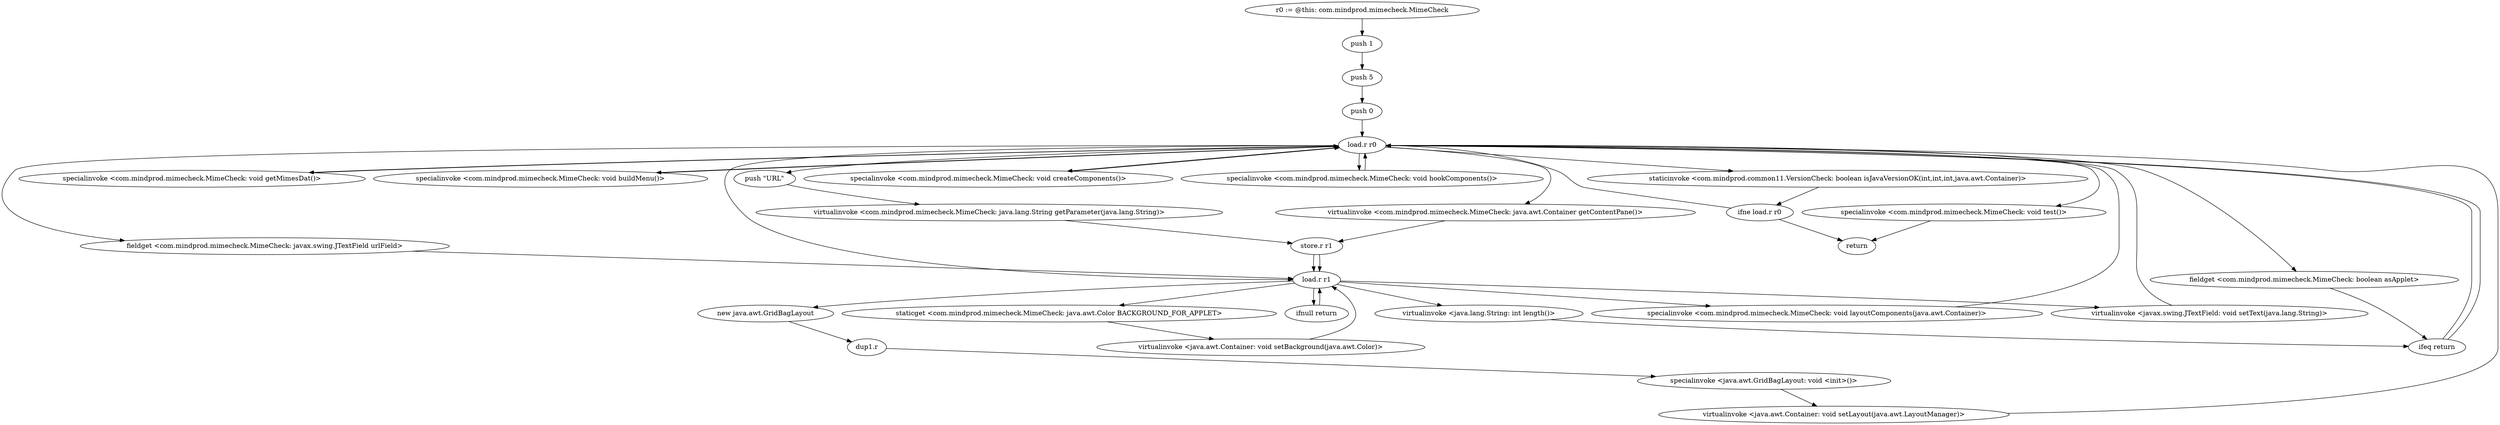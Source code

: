 digraph "" {
    "r0 := @this: com.mindprod.mimecheck.MimeCheck"
    "push 1"
    "r0 := @this: com.mindprod.mimecheck.MimeCheck"->"push 1";
    "push 5"
    "push 1"->"push 5";
    "push 0"
    "push 5"->"push 0";
    "load.r r0"
    "push 0"->"load.r r0";
    "staticinvoke <com.mindprod.common11.VersionCheck: boolean isJavaVersionOK(int,int,int,java.awt.Container)>"
    "load.r r0"->"staticinvoke <com.mindprod.common11.VersionCheck: boolean isJavaVersionOK(int,int,int,java.awt.Container)>";
    "ifne load.r r0"
    "staticinvoke <com.mindprod.common11.VersionCheck: boolean isJavaVersionOK(int,int,int,java.awt.Container)>"->"ifne load.r r0";
    "return"
    "ifne load.r r0"->"return";
    "ifne load.r r0"->"load.r r0";
    "specialinvoke <com.mindprod.mimecheck.MimeCheck: void getMimesDat()>"
    "load.r r0"->"specialinvoke <com.mindprod.mimecheck.MimeCheck: void getMimesDat()>";
    "specialinvoke <com.mindprod.mimecheck.MimeCheck: void getMimesDat()>"->"load.r r0";
    "specialinvoke <com.mindprod.mimecheck.MimeCheck: void buildMenu()>"
    "load.r r0"->"specialinvoke <com.mindprod.mimecheck.MimeCheck: void buildMenu()>";
    "specialinvoke <com.mindprod.mimecheck.MimeCheck: void buildMenu()>"->"load.r r0";
    "virtualinvoke <com.mindprod.mimecheck.MimeCheck: java.awt.Container getContentPane()>"
    "load.r r0"->"virtualinvoke <com.mindprod.mimecheck.MimeCheck: java.awt.Container getContentPane()>";
    "store.r r1"
    "virtualinvoke <com.mindprod.mimecheck.MimeCheck: java.awt.Container getContentPane()>"->"store.r r1";
    "load.r r1"
    "store.r r1"->"load.r r1";
    "staticget <com.mindprod.mimecheck.MimeCheck: java.awt.Color BACKGROUND_FOR_APPLET>"
    "load.r r1"->"staticget <com.mindprod.mimecheck.MimeCheck: java.awt.Color BACKGROUND_FOR_APPLET>";
    "virtualinvoke <java.awt.Container: void setBackground(java.awt.Color)>"
    "staticget <com.mindprod.mimecheck.MimeCheck: java.awt.Color BACKGROUND_FOR_APPLET>"->"virtualinvoke <java.awt.Container: void setBackground(java.awt.Color)>";
    "virtualinvoke <java.awt.Container: void setBackground(java.awt.Color)>"->"load.r r1";
    "new java.awt.GridBagLayout"
    "load.r r1"->"new java.awt.GridBagLayout";
    "dup1.r"
    "new java.awt.GridBagLayout"->"dup1.r";
    "specialinvoke <java.awt.GridBagLayout: void <init>()>"
    "dup1.r"->"specialinvoke <java.awt.GridBagLayout: void <init>()>";
    "virtualinvoke <java.awt.Container: void setLayout(java.awt.LayoutManager)>"
    "specialinvoke <java.awt.GridBagLayout: void <init>()>"->"virtualinvoke <java.awt.Container: void setLayout(java.awt.LayoutManager)>";
    "virtualinvoke <java.awt.Container: void setLayout(java.awt.LayoutManager)>"->"load.r r0";
    "specialinvoke <com.mindprod.mimecheck.MimeCheck: void createComponents()>"
    "load.r r0"->"specialinvoke <com.mindprod.mimecheck.MimeCheck: void createComponents()>";
    "specialinvoke <com.mindprod.mimecheck.MimeCheck: void createComponents()>"->"load.r r0";
    "load.r r0"->"load.r r1";
    "specialinvoke <com.mindprod.mimecheck.MimeCheck: void layoutComponents(java.awt.Container)>"
    "load.r r1"->"specialinvoke <com.mindprod.mimecheck.MimeCheck: void layoutComponents(java.awt.Container)>";
    "specialinvoke <com.mindprod.mimecheck.MimeCheck: void layoutComponents(java.awt.Container)>"->"load.r r0";
    "specialinvoke <com.mindprod.mimecheck.MimeCheck: void hookComponents()>"
    "load.r r0"->"specialinvoke <com.mindprod.mimecheck.MimeCheck: void hookComponents()>";
    "specialinvoke <com.mindprod.mimecheck.MimeCheck: void hookComponents()>"->"load.r r0";
    "fieldget <com.mindprod.mimecheck.MimeCheck: boolean asApplet>"
    "load.r r0"->"fieldget <com.mindprod.mimecheck.MimeCheck: boolean asApplet>";
    "ifeq return"
    "fieldget <com.mindprod.mimecheck.MimeCheck: boolean asApplet>"->"ifeq return";
    "ifeq return"->"load.r r0";
    "push \"URL\""
    "load.r r0"->"push \"URL\"";
    "virtualinvoke <com.mindprod.mimecheck.MimeCheck: java.lang.String getParameter(java.lang.String)>"
    "push \"URL\""->"virtualinvoke <com.mindprod.mimecheck.MimeCheck: java.lang.String getParameter(java.lang.String)>";
    "virtualinvoke <com.mindprod.mimecheck.MimeCheck: java.lang.String getParameter(java.lang.String)>"->"store.r r1";
    "store.r r1"->"load.r r1";
    "ifnull return"
    "load.r r1"->"ifnull return";
    "ifnull return"->"load.r r1";
    "virtualinvoke <java.lang.String: int length()>"
    "load.r r1"->"virtualinvoke <java.lang.String: int length()>";
    "virtualinvoke <java.lang.String: int length()>"->"ifeq return";
    "ifeq return"->"load.r r0";
    "fieldget <com.mindprod.mimecheck.MimeCheck: javax.swing.JTextField urlField>"
    "load.r r0"->"fieldget <com.mindprod.mimecheck.MimeCheck: javax.swing.JTextField urlField>";
    "fieldget <com.mindprod.mimecheck.MimeCheck: javax.swing.JTextField urlField>"->"load.r r1";
    "virtualinvoke <javax.swing.JTextField: void setText(java.lang.String)>"
    "load.r r1"->"virtualinvoke <javax.swing.JTextField: void setText(java.lang.String)>";
    "virtualinvoke <javax.swing.JTextField: void setText(java.lang.String)>"->"load.r r0";
    "specialinvoke <com.mindprod.mimecheck.MimeCheck: void test()>"
    "load.r r0"->"specialinvoke <com.mindprod.mimecheck.MimeCheck: void test()>";
    "specialinvoke <com.mindprod.mimecheck.MimeCheck: void test()>"->"return";
}
